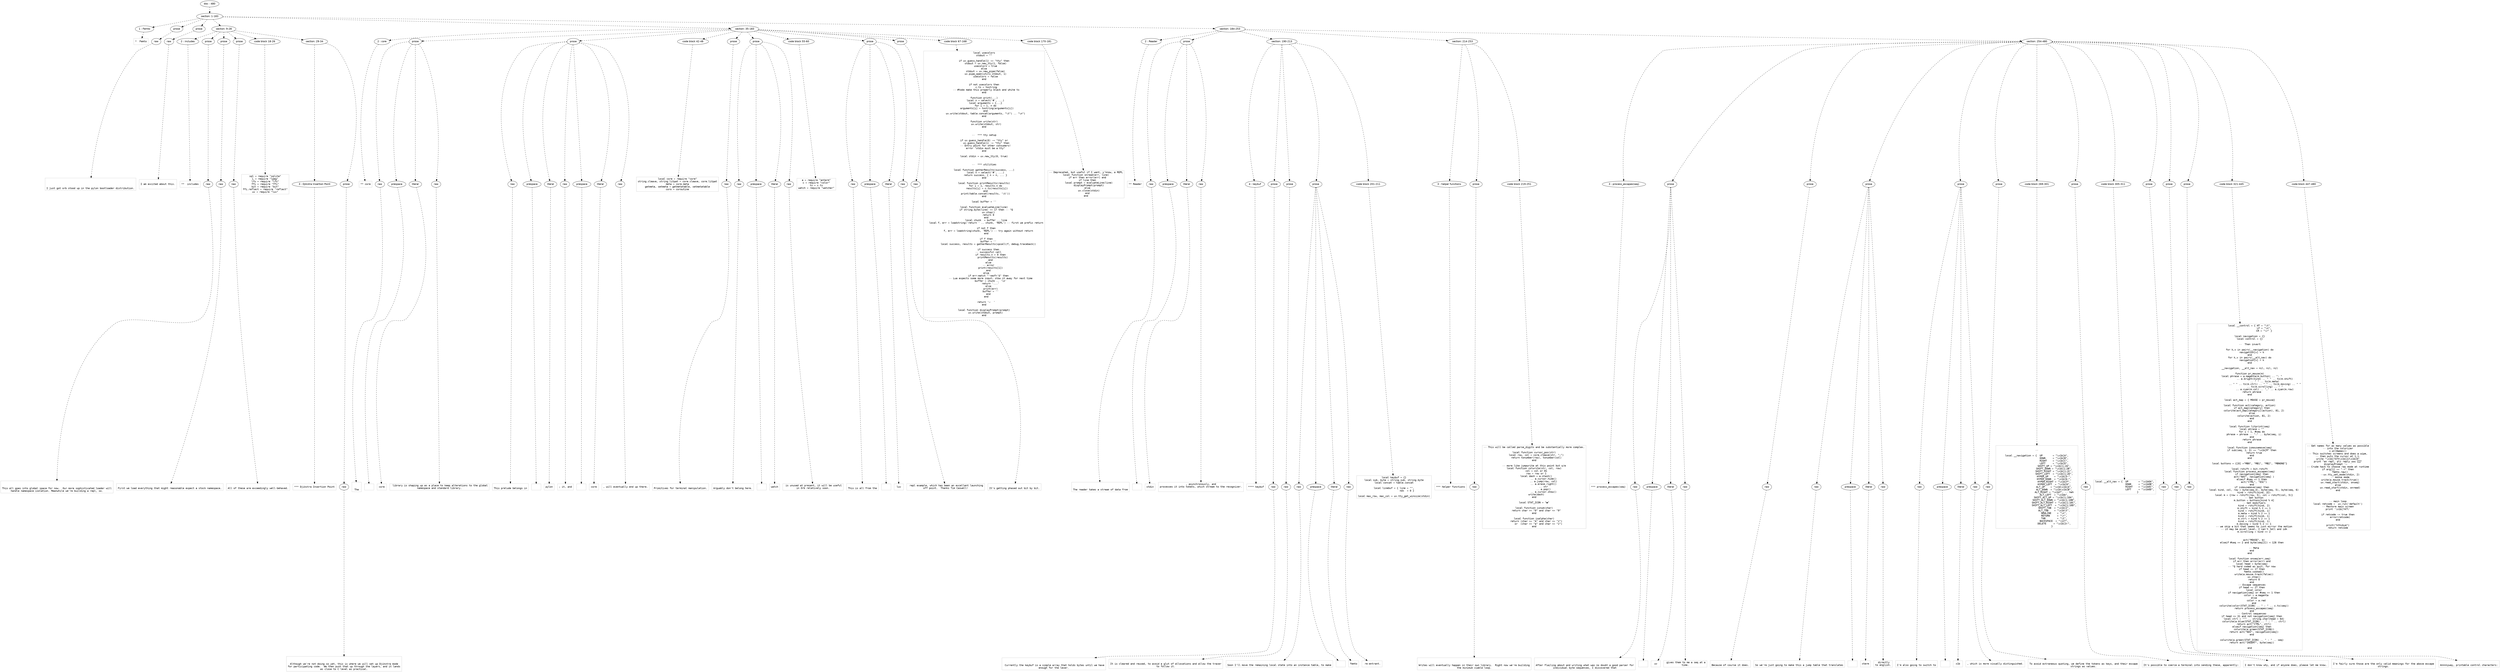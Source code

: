 digraph lpegNode {

node [fontname=Helvetica]
edge [style=dashed]

doc_0 [label="doc - 480"]


doc_0 -> { section_1}
{rank=same; section_1}

section_1 [label="section: 1-183"]


// END RANK doc_0

section_1 -> { header_2 prose_3 prose_4 section_5 section_6 section_7}
{rank=same; header_2 prose_3 prose_4 section_5 section_6 section_7}

header_2 [label="1 : Femto"]

prose_3 [label="prose"]

prose_4 [label="prose"]

section_5 [label="section: 9-28"]

section_6 [label="section: 35-183"]

section_7 [label="section: 184-253"]


// END RANK section_1

header_2 -> leaf_8
leaf_8  [color=Gray,shape=rectangle,fontname=Inconsolata,label="*  Femto"]
// END RANK header_2

prose_3 -> { raw_9}
{rank=same; raw_9}

raw_9 [label="raw"]


// END RANK prose_3

raw_9 -> leaf_10
leaf_10  [color=Gray,shape=rectangle,fontname=Inconsolata,label="


I just got orb stood up in the pylon bootloader distribution.
"]
// END RANK raw_9

prose_4 -> { raw_11}
{rank=same; raw_11}

raw_11 [label="raw"]


// END RANK prose_4

raw_11 -> leaf_12
leaf_12  [color=Gray,shape=rectangle,fontname=Inconsolata,label="
I am excited about this.

"]
// END RANK raw_11

section_5 -> { header_13 prose_14 prose_15 prose_16 codeblock_17 section_18}
{rank=same; header_13 prose_14 prose_15 prose_16 codeblock_17 section_18}

header_13 [label="2 : includes"]

prose_14 [label="prose"]

prose_15 [label="prose"]

prose_16 [label="prose"]

codeblock_17 [label="code block 18-26"]

section_18 [label="section: 29-34"]


// END RANK section_5

header_13 -> leaf_19
leaf_19  [color=Gray,shape=rectangle,fontname=Inconsolata,label="**  includes"]
// END RANK header_13

prose_14 -> { raw_20}
{rank=same; raw_20}

raw_20 [label="raw"]


// END RANK prose_14

raw_20 -> leaf_21
leaf_21  [color=Gray,shape=rectangle,fontname=Inconsolata,label="

This all goes into global space for now.  Our more sophisticated loader will
handle namespace isolation. Meanwhile we're building a repl, so.
"]
// END RANK raw_20

prose_15 -> { raw_22}
{rank=same; raw_22}

raw_22 [label="raw"]


// END RANK prose_15

raw_22 -> leaf_23
leaf_23  [color=Gray,shape=rectangle,fontname=Inconsolata,label="
First we load everything that might reasonable expect a stock namespace.
"]
// END RANK raw_22

prose_16 -> { raw_24}
{rank=same; raw_24}

raw_24 [label="raw"]


// END RANK prose_16

raw_24 -> leaf_25
leaf_25  [color=Gray,shape=rectangle,fontname=Inconsolata,label="
All of these are exceedingly well-behaved.
"]
// END RANK raw_24

codeblock_17 -> leaf_26
leaf_26  [color=Gray,shape=rectangle,fontname=Inconsolata,label="sql = require \"sqlite\"
L = require \"lpeg\"
lfs = require \"lfs\"
ffi = require \"ffi\"
bit = require \"bit\"
ffi.reflect = require \"reflect\"
uv = require \"luv\""]
// END RANK codeblock_17

section_18 -> { header_27 prose_28}
{rank=same; header_27 prose_28}

header_27 [label="3 : Djikstra Insertion Point"]

prose_28 [label="prose"]


// END RANK section_18

header_27 -> leaf_29
leaf_29  [color=Gray,shape=rectangle,fontname=Inconsolata,label="*** Djikstra Insertion Point"]
// END RANK header_27

prose_28 -> { raw_30}
{rank=same; raw_30}

raw_30 [label="raw"]


// END RANK prose_28

raw_30 -> leaf_31
leaf_31  [color=Gray,shape=rectangle,fontname=Inconsolata,label="

Although we're not doing so yet, this is where we will set up Djikstra mode
for participating code.  We then push that up through the layers, and it lands
as close to C level as practical.
"]
// END RANK raw_30

section_6 -> { header_32 prose_33 prose_34 codeblock_35 prose_36 prose_37 codeblock_38 prose_39 prose_40 codeblock_41 codeblock_42}
{rank=same; header_32 prose_33 prose_34 codeblock_35 prose_36 prose_37 codeblock_38 prose_39 prose_40 codeblock_41 codeblock_42}

header_32 [label="2 : core"]

prose_33 [label="prose"]

prose_34 [label="prose"]

codeblock_35 [label="code block 42-48"]

prose_36 [label="prose"]

prose_37 [label="prose"]

codeblock_38 [label="code block 55-60"]

prose_39 [label="prose"]

prose_40 [label="prose"]

codeblock_41 [label="code block 67-168"]

codeblock_42 [label="code block 170-181"]


// END RANK section_6

header_32 -> leaf_43
leaf_43  [color=Gray,shape=rectangle,fontname=Inconsolata,label="** core"]
// END RANK header_32

prose_33 -> { raw_44 prespace_45 literal_46 raw_47}
{rank=same; raw_44 prespace_45 literal_46 raw_47}

raw_44 [label="raw"]

prespace_45 [label="prespace"]

literal_46 [label="literal"]

raw_47 [label="raw"]


// END RANK prose_33

raw_44 -> leaf_48
leaf_48  [color=Gray,shape=rectangle,fontname=Inconsolata,label="

The"]
// END RANK raw_44

prespace_45 -> leaf_49
leaf_49  [color=Gray,shape=rectangle,fontname=Inconsolata,label=" "]
// END RANK prespace_45

literal_46 -> leaf_50
leaf_50  [color=Gray,shape=rectangle,fontname=Inconsolata,label="core"]
// END RANK literal_46

raw_47 -> leaf_51
leaf_51  [color=Gray,shape=rectangle,fontname=Inconsolata,label=" library is shaping up as a place to keep alterations to the global
namespace and standard library.
"]
// END RANK raw_47

prose_34 -> { raw_52 prespace_53 literal_54 raw_55 prespace_56 literal_57 raw_58}
{rank=same; raw_52 prespace_53 literal_54 raw_55 prespace_56 literal_57 raw_58}

raw_52 [label="raw"]

prespace_53 [label="prespace"]

literal_54 [label="literal"]

raw_55 [label="raw"]

prespace_56 [label="prespace"]

literal_57 [label="literal"]

raw_58 [label="raw"]


// END RANK prose_34

raw_52 -> leaf_59
leaf_59  [color=Gray,shape=rectangle,fontname=Inconsolata,label="
This prelude belongs in"]
// END RANK raw_52

prespace_53 -> leaf_60
leaf_60  [color=Gray,shape=rectangle,fontname=Inconsolata,label=" "]
// END RANK prespace_53

literal_54 -> leaf_61
leaf_61  [color=Gray,shape=rectangle,fontname=Inconsolata,label="pylon"]
// END RANK literal_54

raw_55 -> leaf_62
leaf_62  [color=Gray,shape=rectangle,fontname=Inconsolata,label="; it, and"]
// END RANK raw_55

prespace_56 -> leaf_63
leaf_63  [color=Gray,shape=rectangle,fontname=Inconsolata,label=" "]
// END RANK prespace_56

literal_57 -> leaf_64
leaf_64  [color=Gray,shape=rectangle,fontname=Inconsolata,label="core"]
// END RANK literal_57

raw_58 -> leaf_65
leaf_65  [color=Gray,shape=rectangle,fontname=Inconsolata,label=", will eventually end up there.
"]
// END RANK raw_58

codeblock_35 -> leaf_66
leaf_66  [color=Gray,shape=rectangle,fontname=Inconsolata,label="local core = require \"core\"
string.cleave, string.litpat = core.cleave, core.litpat
meta = core.meta
getmeta, setmeta = getmetatable, setmetatable
coro = coroutine"]
// END RANK codeblock_35

prose_36 -> { raw_67}
{rank=same; raw_67}

raw_67 [label="raw"]


// END RANK prose_36

raw_67 -> leaf_68
leaf_68  [color=Gray,shape=rectangle,fontname=Inconsolata,label="
Primitives for terminal manipulation.
"]
// END RANK raw_67

prose_37 -> { raw_69 prespace_70 literal_71 raw_72}
{rank=same; raw_69 prespace_70 literal_71 raw_72}

raw_69 [label="raw"]

prespace_70 [label="prespace"]

literal_71 [label="literal"]

raw_72 [label="raw"]


// END RANK prose_37

raw_69 -> leaf_73
leaf_73  [color=Gray,shape=rectangle,fontname=Inconsolata,label="
Arguably don't belong here."]
// END RANK raw_69

prespace_70 -> leaf_74
leaf_74  [color=Gray,shape=rectangle,fontname=Inconsolata,label=" "]
// END RANK prespace_70

literal_71 -> leaf_75
leaf_75  [color=Gray,shape=rectangle,fontname=Inconsolata,label="watch"]
// END RANK literal_71

raw_72 -> leaf_76
leaf_76  [color=Gray,shape=rectangle,fontname=Inconsolata,label=" is unused at present, it will be useful
in Orb relatively soon.
"]
// END RANK raw_72

codeblock_38 -> leaf_77
leaf_77  [color=Gray,shape=rectangle,fontname=Inconsolata,label="a = require \"anterm\"
c = require \"color\"
ts = c.ts
watch = require \"watcher\""]
// END RANK codeblock_38

prose_39 -> { raw_78 prespace_79 literal_80 raw_81}
{rank=same; raw_78 prespace_79 literal_80 raw_81}

raw_78 [label="raw"]

prespace_79 [label="prespace"]

literal_80 [label="literal"]

raw_81 [label="raw"]


// END RANK prose_39

raw_78 -> leaf_82
leaf_82  [color=Gray,shape=rectangle,fontname=Inconsolata,label="
This is all from the"]
// END RANK raw_78

prespace_79 -> leaf_83
leaf_83  [color=Gray,shape=rectangle,fontname=Inconsolata,label=" "]
// END RANK prespace_79

literal_80 -> leaf_84
leaf_84  [color=Gray,shape=rectangle,fontname=Inconsolata,label="luv"]
// END RANK literal_80

raw_81 -> leaf_85
leaf_85  [color=Gray,shape=rectangle,fontname=Inconsolata,label=" repl example, which has been an excellent launching
off point.  Thanks Tim Caswell!
"]
// END RANK raw_81

prose_40 -> { raw_86}
{rank=same; raw_86}

raw_86 [label="raw"]


// END RANK prose_40

raw_86 -> leaf_87
leaf_87  [color=Gray,shape=rectangle,fontname=Inconsolata,label="
It's getting phased out bit by bit.
"]
// END RANK raw_86

codeblock_41 -> leaf_88
leaf_88  [color=Gray,shape=rectangle,fontname=Inconsolata,label="local usecolors
stdout = \"\"

if uv.guess_handle(1) == \"tty\" then
  stdout = uv.new_tty(1, false)
  usecolors = true
else
  stdout = uv.new_pipe(false)
  uv.pipe_open(utils.stdout, 1)
  usecolors = false
end

if not usecolors then
   c.ts = tostring
   -- #todo make this properly black and white ts
end

function print(...)
  local n = select('#', ...)
  local arguments = {...}
  for i = 1, n do
    arguments[i] = tostring(arguments[i])
  end
  uv.write(stdout, table.concat(arguments, \"\\t\") .. \"\\n\")
end

function write(str)
   uv.write(stdout, str)
end


--  *** tty setup

if uv.guess_handle(0) ~= \"tty\" or
   uv.guess_handle(1) ~= \"tty\" then
  -- Entry point for other consumers!
  error \"stdio must be a tty\"
end

local stdin = uv.new_tty(0, true)


--  *** utilities

local function gatherResults(success, ...)
  local n = select('#', ...)
  return success, { n = n, ... }
end

local function printResults(results)
  for i = 1, results.n do
    results[i] = c.ts(results[i])
  end
  print(table.concat(results, '\\t'))
end

local buffer = ''

local function evaluateLine(line)
   if string.byte(line) == 17 then -- ^Q
      uv.stop()
      return 0
   end
   local chunk  = buffer .. line
   local f, err = loadstring('return ' .. chunk, 'REPL') -- first we prefix return

   if not f then
      f, err = loadstring(chunk, 'REPL') -- try again without return
   end

   if f then
      buffer = ''
      local success, results = gatherResults(xpcall(f, debug.traceback))

      if success then
      -- successful call
         if results.n > 0 then
            printResults(results)
         end
      else
      -- error
         print(results[1])
      end
   else
      if err:match \"'<eof>'$\" then
         -- Lua expects some more input; stow it away for next time
         buffer = chunk .. '\\n'
         return '...'
      else
         print(err)
         buffer = ''
      end
   end

   return '👉  '
end

local function displayPrompt(prompt)
  uv.write(stdout, prompt)
end"]
// END RANK codeblock_41

codeblock_42 -> leaf_89
leaf_89  [color=Gray,shape=rectangle,fontname=Inconsolata,label="-- Deprecated, but useful if I want, y'know, a REPL
local function onread(err, line)
  if err then error(err) end
  if line then
    local prompt = evaluateLine(line)
    displayPrompt(prompt)
  else
    uv.close(stdin)
  end
end"]
// END RANK codeblock_42

section_7 -> { header_90 prose_91 section_92 section_93 section_94}
{rank=same; header_90 prose_91 section_92 section_93 section_94}

header_90 [label="2 : Reader"]

prose_91 [label="prose"]

section_92 [label="section: 190-213"]

section_93 [label="section: 214-253"]

section_94 [label="section: 254-480"]


// END RANK section_7

header_90 -> leaf_95
leaf_95  [color=Gray,shape=rectangle,fontname=Inconsolata,label="** Reader"]
// END RANK header_90

prose_91 -> { raw_96 prespace_97 literal_98 raw_99}
{rank=same; raw_96 prespace_97 literal_98 raw_99}

raw_96 [label="raw"]

prespace_97 [label="prespace"]

literal_98 [label="literal"]

raw_99 [label="raw"]


// END RANK prose_91

raw_96 -> leaf_100
leaf_100  [color=Gray,shape=rectangle,fontname=Inconsolata,label="

The reader takes a stream of data from"]
// END RANK raw_96

prespace_97 -> leaf_101
leaf_101  [color=Gray,shape=rectangle,fontname=Inconsolata,label=" "]
// END RANK prespace_97

literal_98 -> leaf_102
leaf_102  [color=Gray,shape=rectangle,fontname=Inconsolata,label="stdin"]
// END RANK literal_98

raw_99 -> leaf_103
leaf_103  [color=Gray,shape=rectangle,fontname=Inconsolata,label=", asynchronously, and
processes it into tokens, which stream to the recognizer.

"]
// END RANK raw_99

section_92 -> { header_104 prose_105 prose_106 prose_107 codeblock_108}
{rank=same; header_104 prose_105 prose_106 prose_107 codeblock_108}

header_104 [label="4 : keybuf"]

prose_105 [label="prose"]

prose_106 [label="prose"]

prose_107 [label="prose"]

codeblock_108 [label="code block 201-211"]


// END RANK section_92

header_104 -> leaf_109
leaf_109  [color=Gray,shape=rectangle,fontname=Inconsolata,label="**** keybuf"]
// END RANK header_104

prose_105 -> { raw_110}
{rank=same; raw_110}

raw_110 [label="raw"]


// END RANK prose_105

raw_110 -> leaf_111
leaf_111  [color=Gray,shape=rectangle,fontname=Inconsolata,label="

 Currently the keybuf is a simple array that holds bytes until we have
enough for the lexer.
"]
// END RANK raw_110

prose_106 -> { raw_112}
{rank=same; raw_112}

raw_112 [label="raw"]


// END RANK prose_106

raw_112 -> leaf_113
leaf_113  [color=Gray,shape=rectangle,fontname=Inconsolata,label="
It is cleared and reused, to avoid a glut of allocations and allow the tracer
to follow it.
"]
// END RANK raw_112

prose_107 -> { raw_114 prespace_115 literal_116 raw_117}
{rank=same; raw_114 prespace_115 literal_116 raw_117}

raw_114 [label="raw"]

prespace_115 [label="prespace"]

literal_116 [label="literal"]

raw_117 [label="raw"]


// END RANK prose_107

raw_114 -> leaf_118
leaf_118  [color=Gray,shape=rectangle,fontname=Inconsolata,label="
Soon I'll move the remaining local state into an instance table, to make"]
// END RANK raw_114

prespace_115 -> leaf_119
leaf_119  [color=Gray,shape=rectangle,fontname=Inconsolata,label=""]
// END RANK prespace_115

literal_116 -> leaf_120
leaf_120  [color=Gray,shape=rectangle,fontname=Inconsolata,label="femto"]
// END RANK literal_116

raw_117 -> leaf_121
leaf_121  [color=Gray,shape=rectangle,fontname=Inconsolata,label=" re-entrant.
"]
// END RANK raw_117

codeblock_108 -> leaf_122
leaf_122  [color=Gray,shape=rectangle,fontname=Inconsolata,label="local keybuf = {}
local sub, byte = string.sub, string.byte
local concat = table.concat

local linebuf = { line = \"\",
                  ndx  = 0 }

local max_row, mac_col = uv.tty_get_winsize(stdin)
"]
// END RANK codeblock_108

section_93 -> { header_123 prose_124 codeblock_125}
{rank=same; header_123 prose_124 codeblock_125}

header_123 [label="3 : helper functions"]

prose_124 [label="prose"]

codeblock_125 [label="code block 219-251"]


// END RANK section_93

header_123 -> leaf_126
leaf_126  [color=Gray,shape=rectangle,fontname=Inconsolata,label="*** helper functions"]
// END RANK header_123

prose_124 -> { raw_127}
{rank=same; raw_127}

raw_127 [label="raw"]


// END RANK prose_124

raw_127 -> leaf_128
leaf_128  [color=Gray,shape=rectangle,fontname=Inconsolata,label="

Writes will eventually happen in their own library.  Right now we're building
the minimum viable loop.
"]
// END RANK raw_127

codeblock_125 -> leaf_129
leaf_129  [color=Gray,shape=rectangle,fontname=Inconsolata,label="-- This will be called parse_digits and be substantially more complex.
--
local function cursor_pos(str)
   local row, col = core.cleave(str, \";\")
   return tonumber(row), tonumber(col)
end

-- more like jumpwrite at this point but w/e
local function colwrite(str, col, row)
   col = col or 81
   row = row or 1
   local dash = a.stash()
             .. a.cursor.hide()
             .. a.jump(row, col)
             .. a.erase.right()
             .. str
             .. a.pop()
             .. a.cursor.show()
   write(dash)
end

local STAT_ICON = \"◉\"

local function isnum(char)
   return char >= \"0\" and char <= \"9\"
end

local function isalpha(char)
   return (char >= \"A\" and char <= \"z\")
      or  (char >= \"a\" and char <= \"z\")
end"]
// END RANK codeblock_125

section_94 -> { header_130 prose_131 prose_132 prose_133 prose_134 prose_135 codeblock_136 prose_137 codeblock_138 prose_139 prose_140 prose_141 codeblock_142 codeblock_143}
{rank=same; header_130 prose_131 prose_132 prose_133 prose_134 prose_135 codeblock_136 prose_137 codeblock_138 prose_139 prose_140 prose_141 codeblock_142 codeblock_143}

header_130 [label="3 : process_escapes(seq)"]

prose_131 [label="prose"]

prose_132 [label="prose"]

prose_133 [label="prose"]

prose_134 [label="prose"]

prose_135 [label="prose"]

codeblock_136 [label="code block 269-301"]

prose_137 [label="prose"]

codeblock_138 [label="code block 305-311"]

prose_139 [label="prose"]

prose_140 [label="prose"]

prose_141 [label="prose"]

codeblock_142 [label="code block 321-445"]

codeblock_143 [label="code block 447-480"]


// END RANK section_94

header_130 -> leaf_144
leaf_144  [color=Gray,shape=rectangle,fontname=Inconsolata,label="*** process_escapes(seq)"]
// END RANK header_130

prose_131 -> { raw_145 prespace_146 literal_147 raw_148}
{rank=same; raw_145 prespace_146 literal_147 raw_148}

raw_145 [label="raw"]

prespace_146 [label="prespace"]

literal_147 [label="literal"]

raw_148 [label="raw"]


// END RANK prose_131

raw_145 -> leaf_149
leaf_149  [color=Gray,shape=rectangle,fontname=Inconsolata,label="

After flailing about and writing what was no doubt a good parser for
individual byte sequences, I discovered that"]
// END RANK raw_145

prespace_146 -> leaf_150
leaf_150  [color=Gray,shape=rectangle,fontname=Inconsolata,label=" "]
// END RANK prespace_146

literal_147 -> leaf_151
leaf_151  [color=Gray,shape=rectangle,fontname=Inconsolata,label="uv"]
// END RANK literal_147

raw_148 -> leaf_152
leaf_152  [color=Gray,shape=rectangle,fontname=Inconsolata,label=" gives them to me a seq at a
time.
"]
// END RANK raw_148

prose_132 -> { raw_153}
{rank=same; raw_153}

raw_153 [label="raw"]


// END RANK prose_132

raw_153 -> leaf_154
leaf_154  [color=Gray,shape=rectangle,fontname=Inconsolata,label="
Because of course it does.
"]
// END RANK raw_153

prose_133 -> { raw_155 prespace_156 literal_157 raw_158}
{rank=same; raw_155 prespace_156 literal_157 raw_158}

raw_155 [label="raw"]

prespace_156 [label="prespace"]

literal_157 [label="literal"]

raw_158 [label="raw"]


// END RANK prose_133

raw_155 -> leaf_159
leaf_159  [color=Gray,shape=rectangle,fontname=Inconsolata,label="
So we're just going to make this a jump table that translates"]
// END RANK raw_155

prespace_156 -> leaf_160
leaf_160  [color=Gray,shape=rectangle,fontname=Inconsolata,label=" "]
// END RANK prespace_156

literal_157 -> leaf_161
leaf_161  [color=Gray,shape=rectangle,fontname=Inconsolata,label="xterm"]
// END RANK literal_157

raw_158 -> leaf_162
leaf_162  [color=Gray,shape=rectangle,fontname=Inconsolata,label=" directly
to english.
"]
// END RANK raw_158

prose_134 -> { raw_163 prespace_164 literal_165 raw_166}
{rank=same; raw_163 prespace_164 literal_165 raw_166}

raw_163 [label="raw"]

prespace_164 [label="prespace"]

literal_165 [label="literal"]

raw_166 [label="raw"]


// END RANK prose_134

raw_163 -> leaf_167
leaf_167  [color=Gray,shape=rectangle,fontname=Inconsolata,label="
I'm also going to switch to"]
// END RANK raw_163

prespace_164 -> leaf_168
leaf_168  [color=Gray,shape=rectangle,fontname=Inconsolata,label=" "]
// END RANK prespace_164

literal_165 -> leaf_169
leaf_169  [color=Gray,shape=rectangle,fontname=Inconsolata,label="x1b"]
// END RANK literal_165

raw_166 -> leaf_170
leaf_170  [color=Gray,shape=rectangle,fontname=Inconsolata,label=", which is more visually distinguished.
"]
// END RANK raw_166

prose_135 -> { raw_171}
{rank=same; raw_171}

raw_171 [label="raw"]


// END RANK prose_135

raw_171 -> leaf_172
leaf_172  [color=Gray,shape=rectangle,fontname=Inconsolata,label="
To avoid extraneous quoting, we define the tokens as keys, and their escape
strings as values."]
// END RANK raw_171

codeblock_136 -> leaf_173
leaf_173  [color=Gray,shape=rectangle,fontname=Inconsolata,label="
--

local __navigation = {  UP       = \"\\x1b[A\",
                        DOWN     = \"\\x1b[B\",
                        RIGHT    = \"\\x1b[C\",
                        LEFT     = \"\\x1b[D\",
                        SHIFT_UP = \"\\x1b[1;2A\",
                        SHIFT_DOWN = \"\\x1b[1;2B\",
                        SHIFT_RIGHT = \"\\x1b[1;2C\",
                        SHIFT_LEFT  = \"\\x1b[1;2D\",
                        HYPER_UP    = \"\\x1b[5~\",
                        HYPER_DOWN  = \"\\x1b[6~\",
                        HYPER_RIGHT = \"\\x1b[F\",
                        HYPER_LEFT  = \"\\x1b[H\",
                        ALT_UP    = \"\\x1b\\x1b[A\",
                        ALT_DOWN  = \"\\x1b\\x1b[B\",
                        ALT_RIGHT = \"\\x1bf\", -- heh
                        ALT_LEFT  = \"\\x1bb\",
                        SHIFT_ALT_UP = \"\\x1b[1;10A\",
                        SHIFT_ALT_DOWN = \"\\x1b[1;10B\",
                        SHIFT_ALT_RIGHT = \"\\x1b[1;10C\",
                        SHIFT_ALT_LEFT  = \"\\x1b[1;10D\",
                        SHIFT_TAB  = \"\\x1b[Z\",
                        ALT_TAB    = \"\\x1b\\t\",
                        NEWLINE    = \"\\n\",
                        RETURN     = \"\\r\",
                        TAB        = \"\\t\",
                        BACKSPACE  = \"\\127\",
                        DELETE     = \"\\x1b[3~\",
                     }"]
// END RANK codeblock_136

prose_137 -> { raw_174}
{rank=same; raw_174}

raw_174 [label="raw"]


// END RANK prose_137

raw_174 -> leaf_175
leaf_175  [color=Gray,shape=rectangle,fontname=Inconsolata,label="
It's possible to coerce a terminal into sending these, apparently:
"]
// END RANK raw_174

codeblock_138 -> leaf_176
leaf_176  [color=Gray,shape=rectangle,fontname=Inconsolata,label="local __alt_nav = {  UP       = \"\\x1bOA\",
                     DOWN     = \"\\x1bOB\",
                     RIGHT    = \"\\x1bOC\",
                     LEFT     = \"\\x1bOD\",
                  }"]
// END RANK codeblock_138

prose_139 -> { raw_177}
{rank=same; raw_177}

raw_177 [label="raw"]


// END RANK prose_139

raw_177 -> leaf_178
leaf_178  [color=Gray,shape=rectangle,fontname=Inconsolata,label="
I don't know why, and if anyone does, please let me know.
"]
// END RANK raw_177

prose_140 -> { raw_179}
{rank=same; raw_179}

raw_179 [label="raw"]


// END RANK prose_140

raw_179 -> leaf_180
leaf_180  [color=Gray,shape=rectangle,fontname=Inconsolata,label="
I'm fairly sure those are the only valid meanings for the above escape
strings.
"]
// END RANK raw_179

prose_141 -> { raw_181}
{rank=same; raw_181}

raw_181 [label="raw"]


// END RANK prose_141

raw_181 -> leaf_182
leaf_182  [color=Gray,shape=rectangle,fontname=Inconsolata,label="
Annnnyway, printable control characters:
"]
// END RANK raw_181

codeblock_142 -> leaf_183
leaf_183  [color=Gray,shape=rectangle,fontname=Inconsolata,label="local __control = { HT = \"\\t\",
                    LF = \"\\n\",
                    CR = \"\\r\" }

local navigation = {}
local control = {}

--  Then invert

for k,v in pairs(__navigation) do
   navigation[v] = k
end
for k,v in pairs(__alt_nav) do
   navigation[v] = k
end

__navigation, __alt_nav = nil, nil, nil

function pr_mouse(m)
   local phrase = a.magenta(m.button) .. \": \"
                     .. a.bright(kind) .. \" \" .. ts(m.shift)
                     .. \" \" .. ts(m.meta)
                     .. \" \" .. ts(m.ctrl) .. \" \" .. ts(m.moving) .. \" \"
                     .. ts(m.scrolling) .. \" \"
                     .. a.cyan(m.col) .. \",\" .. a.cyan(m.row)
   return phrase
end

local act_map = { MOUSE = pr_mouse}

local function act(category, action)
   if act_map[category] then
      colwrite(act_map[category](action), 81, 2)
   else
      colwrite(action, 81, 2)
   end
end

local function litprint(seq)
   local phrase = \"\"
   for i = 1, #seq do
      phrase = phrase .. \":\" .. byte(seq, i)
   end
   return phrase
end

local function ismousemove(seq)
   if sub(seq, 1, 3) == \"\\x1b[M\" then
      return true
   end
end

local buttons = {[0] =\"MB0\", \"MB1\", \"MB2\", \"MBNONE\"}

local rshift = bit.rshift
local function process_escapes(seq)
   if navigation[seq] then
      act(\"NAV\", navigation[seq] )
   elseif #seq == 1 then
      act(\"CTRL\", \"ESC\")
   end
   if ismousemove(seq) then
      local kind, col, row = byte(seq,4), byte(seq, 5), byte(seq, 6)
      kind = rshift(kind, 32)
      local m = {row = rshift(row, 5), col = rshift(col, 5)}
      -- Get button
      m.button = buttons[kind % 4]
      -- Get modifiers
      kind = rshift(kind, 2)
      m.shift = kind % 2 == 1
      kind = rshift(kind, 1)
      m.meta = kind % 2 == 1
      kind = rshift(kind, 1)
      m.ctrl = kind % 2 == 1
      kind = rshift(kind, 1)
      m.moving = kind % 2 == 1
      -- we skip a bit that seems to just mirror the motion
      -- it may be pixel level, I can't tell and idk
      m.scrolling = kind == 2


      act(\"MOUSE\", m)
   elseif #seq == 2 and byte(seq[2]) < 128 then

      -- Meta
   end
end

local function onseq(err,seq)
   if err then error(err) end
   local head = byte(seq)
   -- ^Q hard coded as quit, for now
   if head == 17 then
      femto.cooked()
      write(a.mouse.track(false))
      uv.stop()
      return 0
   end
   -- Escape sequences
   if head == 27 then
      local color
      if navigation[seq] or #seq == 1 then
         color = a.magenta
      else
         color = a.red
      end
      colwrite(color(STAT_ICON) .. \" : \" .. c.ts(seq))
      return process_escapes(seq)
   end
   -- Control sequences
   if head <= 31 and not navigation[seq] then
      local ctrl = \"^\" .. string.char(head + 64)
      colwrite(a.blue(STAT_ICON) .. \" : \" .. ctrl)
      return act(\"CTRL\", ctrl)
   elseif navigation[seq] then
      colwrite(a.green(STAT_ICON))
      return act(\"NAV\", navigation[seq])
   end

   colwrite(a.green(STAT_ICON) .. \" : \" .. seq)
   return act(\"INSERT\", byte(seq))

end"]
// END RANK codeblock_142

codeblock_143 -> leaf_184
leaf_184  [color=Gray,shape=rectangle,fontname=Inconsolata,label="-- Get names for as many values as possible
-- into the colorizer
c.allNames()
-- This switches screens and does a wipe,
-- then puts the cursor at 1,1.
write \"\\x1b[?47h\\x1b[2J\\x1b[H\"
print \"an repl, plz reply uwu 👀\"
displayPrompt '👉  '
-- Crude hack to choose raw mode at runtime
if arg[1] == \"-r\" then
   femto.raw()
   --uv.tty_set_mode(stdin, 2)
   -- mouse mode
   write(a.mouse.track(true))
   uv.read_start(stdin, onseq)
else
   uv.read_start(stdin, onread)
end



-- main loop
local retcode =  uv.run('default')
-- Restore main screen
print '\\x1b[?47l'

if retcode ~= true then
   error(retcode)
end

print(\"kthxbye\")
return retcode"]
// END RANK codeblock_143


}
